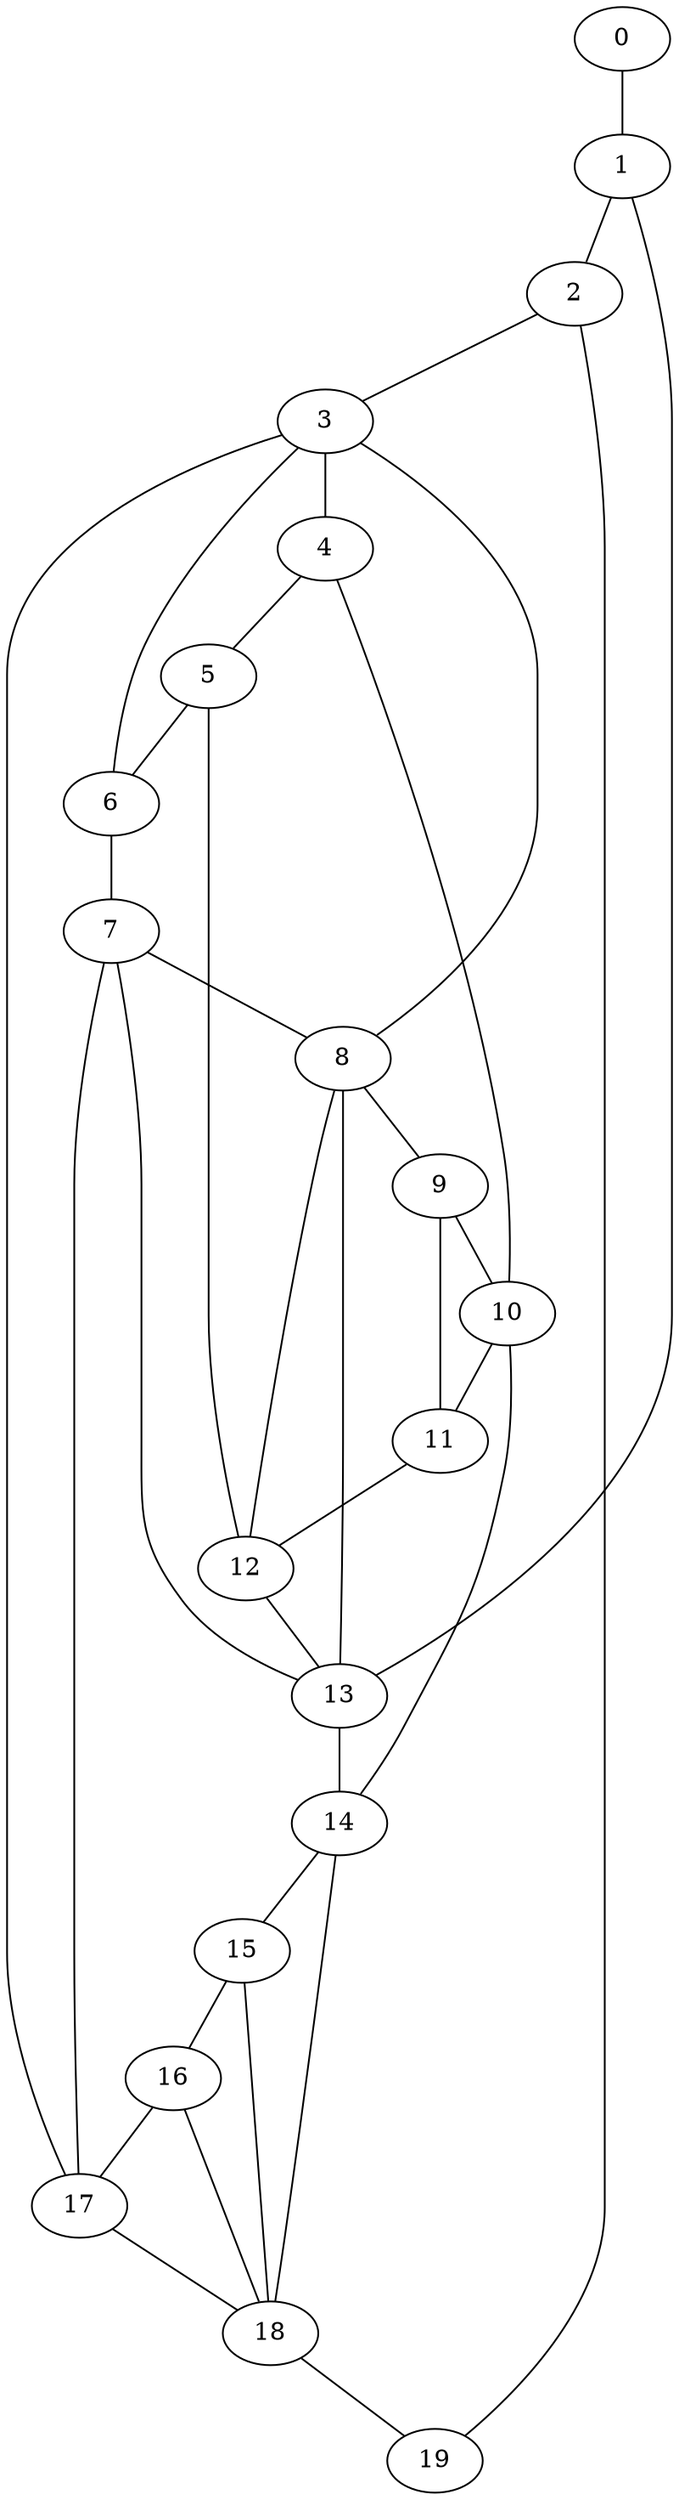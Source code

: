 
graph graphname {
    0 -- 1
1 -- 2
1 -- 13
2 -- 3
2 -- 19
3 -- 4
3 -- 8
3 -- 6
3 -- 17
4 -- 5
4 -- 10
5 -- 6
5 -- 12
6 -- 7
7 -- 8
7 -- 13
7 -- 17
8 -- 9
8 -- 13
8 -- 12
9 -- 10
9 -- 11
10 -- 11
10 -- 14
11 -- 12
12 -- 13
13 -- 14
14 -- 15
14 -- 18
15 -- 16
15 -- 18
16 -- 17
16 -- 18
17 -- 18
18 -- 19

}
